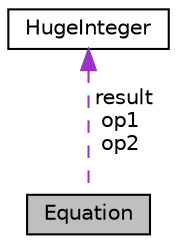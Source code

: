 digraph "Equation"
{
  edge [fontname="Helvetica",fontsize="10",labelfontname="Helvetica",labelfontsize="10"];
  node [fontname="Helvetica",fontsize="10",shape=record];
  Node1 [label="Equation",height=0.2,width=0.4,color="black", fillcolor="grey75", style="filled", fontcolor="black"];
  Node2 -> Node1 [dir="back",color="darkorchid3",fontsize="10",style="dashed",label=" result\nop1\nop2" ,fontname="Helvetica"];
  Node2 [label="HugeInteger",height=0.2,width=0.4,color="black", fillcolor="white", style="filled",URL="$classHugeInteger.html"];
}
